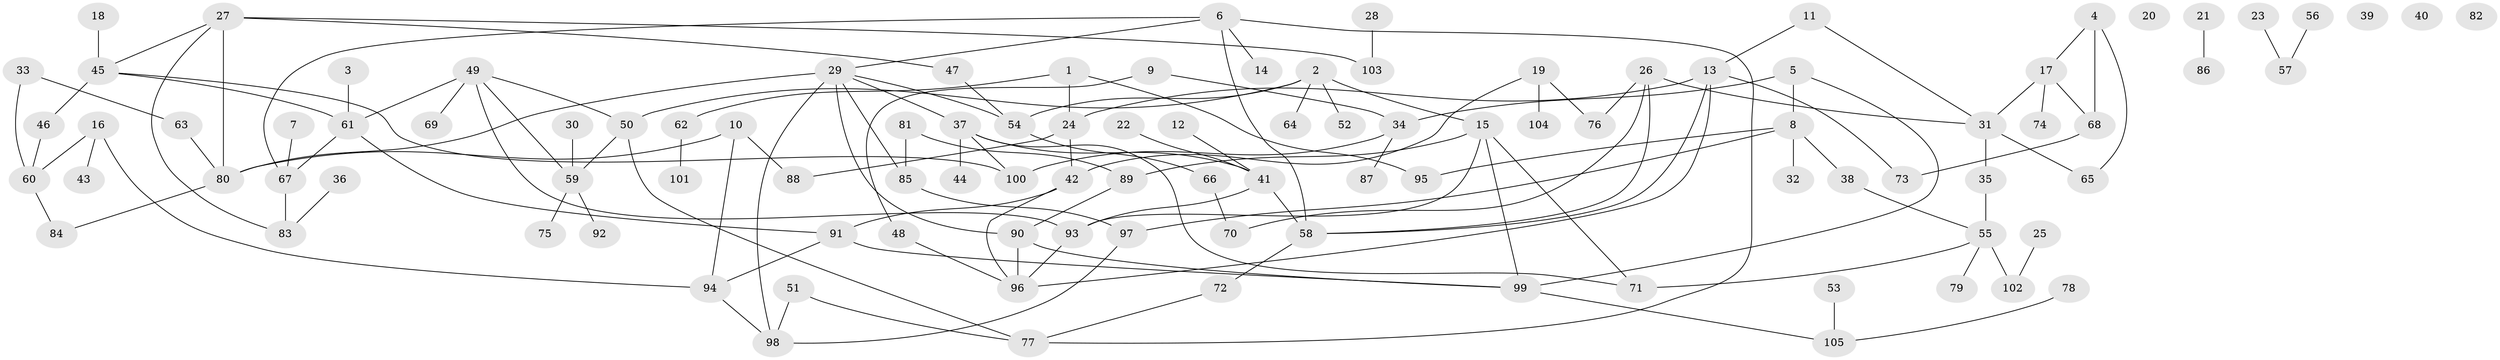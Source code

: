 // Generated by graph-tools (version 1.1) at 2025/49/03/09/25 03:49:03]
// undirected, 105 vertices, 138 edges
graph export_dot {
graph [start="1"]
  node [color=gray90,style=filled];
  1;
  2;
  3;
  4;
  5;
  6;
  7;
  8;
  9;
  10;
  11;
  12;
  13;
  14;
  15;
  16;
  17;
  18;
  19;
  20;
  21;
  22;
  23;
  24;
  25;
  26;
  27;
  28;
  29;
  30;
  31;
  32;
  33;
  34;
  35;
  36;
  37;
  38;
  39;
  40;
  41;
  42;
  43;
  44;
  45;
  46;
  47;
  48;
  49;
  50;
  51;
  52;
  53;
  54;
  55;
  56;
  57;
  58;
  59;
  60;
  61;
  62;
  63;
  64;
  65;
  66;
  67;
  68;
  69;
  70;
  71;
  72;
  73;
  74;
  75;
  76;
  77;
  78;
  79;
  80;
  81;
  82;
  83;
  84;
  85;
  86;
  87;
  88;
  89;
  90;
  91;
  92;
  93;
  94;
  95;
  96;
  97;
  98;
  99;
  100;
  101;
  102;
  103;
  104;
  105;
  1 -- 24;
  1 -- 62;
  1 -- 95;
  2 -- 15;
  2 -- 50;
  2 -- 52;
  2 -- 54;
  2 -- 64;
  3 -- 61;
  4 -- 17;
  4 -- 65;
  4 -- 68;
  5 -- 8;
  5 -- 34;
  5 -- 99;
  6 -- 14;
  6 -- 29;
  6 -- 58;
  6 -- 67;
  6 -- 77;
  7 -- 67;
  8 -- 32;
  8 -- 38;
  8 -- 95;
  8 -- 97;
  9 -- 34;
  9 -- 48;
  10 -- 80;
  10 -- 88;
  10 -- 94;
  11 -- 13;
  11 -- 31;
  12 -- 41;
  13 -- 24;
  13 -- 58;
  13 -- 73;
  13 -- 96;
  15 -- 71;
  15 -- 89;
  15 -- 93;
  15 -- 99;
  16 -- 43;
  16 -- 60;
  16 -- 94;
  17 -- 31;
  17 -- 68;
  17 -- 74;
  18 -- 45;
  19 -- 42;
  19 -- 76;
  19 -- 104;
  21 -- 86;
  22 -- 41;
  23 -- 57;
  24 -- 42;
  24 -- 88;
  25 -- 102;
  26 -- 31;
  26 -- 58;
  26 -- 70;
  26 -- 76;
  27 -- 45;
  27 -- 47;
  27 -- 80;
  27 -- 83;
  27 -- 103;
  28 -- 103;
  29 -- 37;
  29 -- 54;
  29 -- 80;
  29 -- 85;
  29 -- 90;
  29 -- 98;
  30 -- 59;
  31 -- 35;
  31 -- 65;
  33 -- 60;
  33 -- 63;
  34 -- 87;
  34 -- 100;
  35 -- 55;
  36 -- 83;
  37 -- 41;
  37 -- 44;
  37 -- 71;
  37 -- 100;
  38 -- 55;
  41 -- 58;
  41 -- 93;
  42 -- 91;
  42 -- 96;
  45 -- 46;
  45 -- 61;
  45 -- 100;
  46 -- 60;
  47 -- 54;
  48 -- 96;
  49 -- 50;
  49 -- 59;
  49 -- 61;
  49 -- 69;
  49 -- 93;
  50 -- 59;
  50 -- 77;
  51 -- 77;
  51 -- 98;
  53 -- 105;
  54 -- 66;
  55 -- 71;
  55 -- 79;
  55 -- 102;
  56 -- 57;
  58 -- 72;
  59 -- 75;
  59 -- 92;
  60 -- 84;
  61 -- 67;
  61 -- 91;
  62 -- 101;
  63 -- 80;
  66 -- 70;
  67 -- 83;
  68 -- 73;
  72 -- 77;
  78 -- 105;
  80 -- 84;
  81 -- 85;
  81 -- 89;
  85 -- 97;
  89 -- 90;
  90 -- 96;
  90 -- 99;
  91 -- 94;
  91 -- 99;
  93 -- 96;
  94 -- 98;
  97 -- 98;
  99 -- 105;
}

